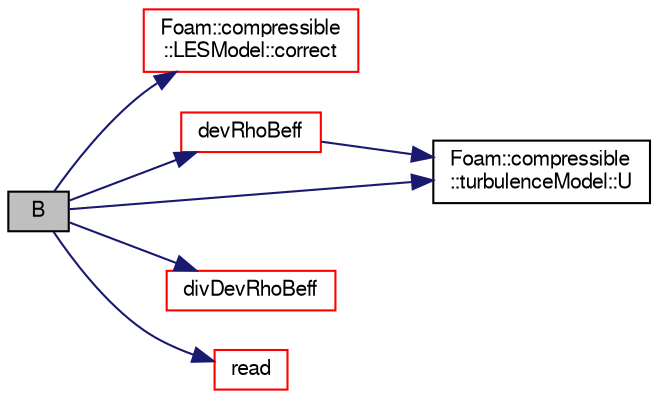 digraph "B"
{
  bgcolor="transparent";
  edge [fontname="FreeSans",fontsize="10",labelfontname="FreeSans",labelfontsize="10"];
  node [fontname="FreeSans",fontsize="10",shape=record];
  rankdir="LR";
  Node30 [label="B",height=0.2,width=0.4,color="black", fillcolor="grey75", style="filled", fontcolor="black"];
  Node30 -> Node31 [color="midnightblue",fontsize="10",style="solid",fontname="FreeSans"];
  Node31 [label="Foam::compressible\l::LESModel::correct",height=0.2,width=0.4,color="red",URL="$a30634.html#a3ae44b28050c3aa494c1d8e18cf618c1",tooltip="Correct Eddy-Viscosity and related properties. "];
  Node30 -> Node35 [color="midnightblue",fontsize="10",style="solid",fontname="FreeSans"];
  Node35 [label="devRhoBeff",height=0.2,width=0.4,color="red",URL="$a30626.html#aca5d93ebfc5602c84fbc217bf65073db",tooltip="Return the deviatoric part of the effective sub-grid. "];
  Node35 -> Node45 [color="midnightblue",fontsize="10",style="solid",fontname="FreeSans"];
  Node45 [label="Foam::compressible\l::turbulenceModel::U",height=0.2,width=0.4,color="black",URL="$a30818.html#a536d168d7b335fe81f506f232b5b4872",tooltip="Access function to velocity field. "];
  Node30 -> Node46 [color="midnightblue",fontsize="10",style="solid",fontname="FreeSans"];
  Node46 [label="divDevRhoBeff",height=0.2,width=0.4,color="red",URL="$a30626.html#abb568bf10d2e3a2623bb4d30a613ee61",tooltip="Returns divergence of B : i.e. the additional term in the. "];
  Node30 -> Node352 [color="midnightblue",fontsize="10",style="solid",fontname="FreeSans"];
  Node352 [label="read",height=0.2,width=0.4,color="red",URL="$a30626.html#af816873151ddb0126e98bb2f914d8ed5",tooltip="Read LESProperties dictionary. "];
  Node30 -> Node45 [color="midnightblue",fontsize="10",style="solid",fontname="FreeSans"];
}
